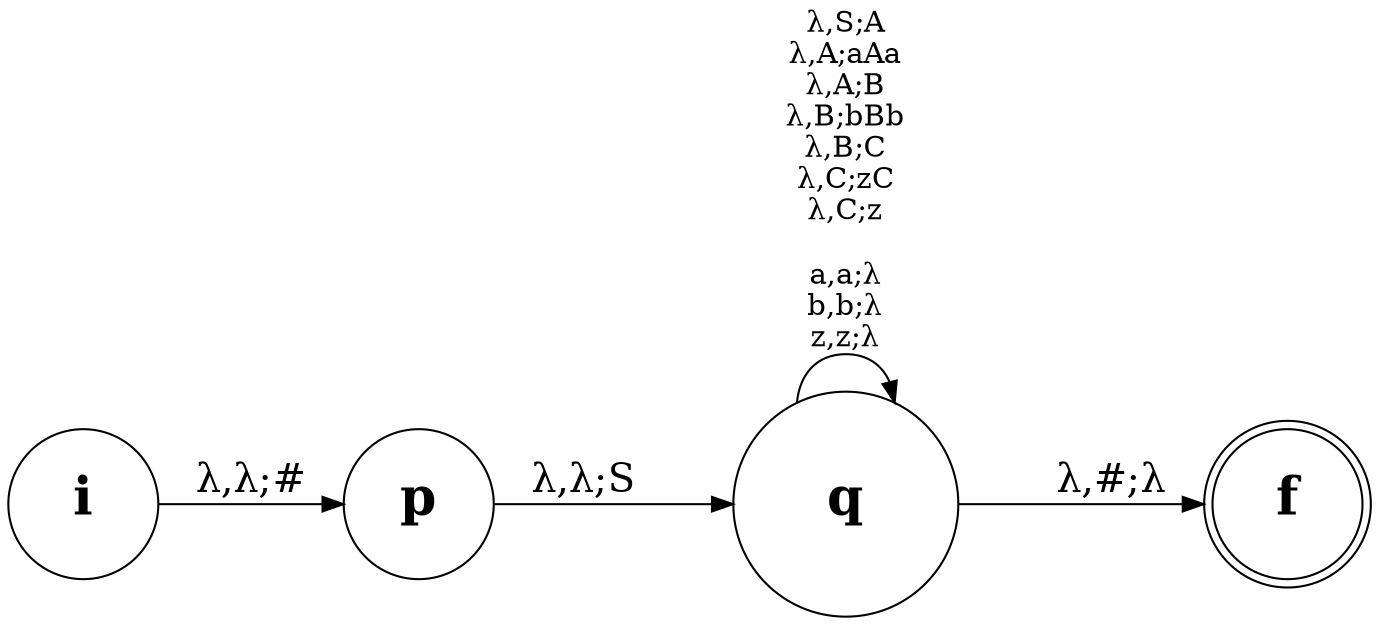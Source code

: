 digraph G {
	rankdir=LR
	node [shape=circle]
	i [label=<<B>i</B>> fontsize=25 height=1 width=1]
	p [label=<<B>p</B>> fontsize=25 height=1 width=1]
	q [label=<<B>q</B>> fontsize=25 height=1.5 width=1.5]
	f [label=<<B>f</B>> fontsize=25 height=1 shape=doublecircle width=1]
	i -> p [label="λ,λ;#" fontsize=19]
	p -> q [label="λ,λ;S" fontsize=19]
	q -> f [label="λ,#;λ" fontsize=19]
	q -> q [label="λ,S;A
λ,A;aAa
λ,A;B
λ,B;bBb
λ,B;C
λ,C;zC
λ,C;z

a,a;λ
b,b;λ
z,z;λ"]
}
